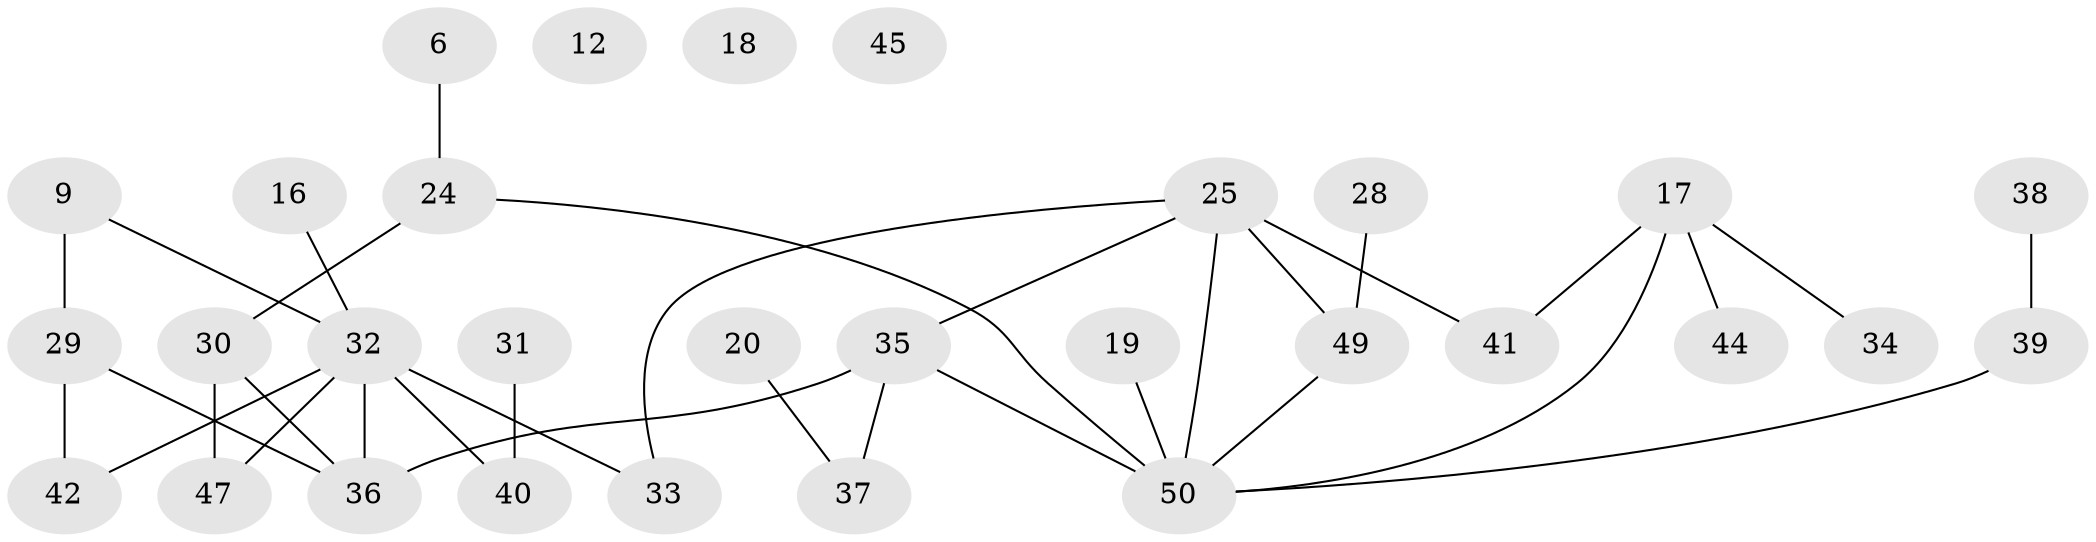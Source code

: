 // original degree distribution, {3: 0.32, 1: 0.28, 2: 0.16, 6: 0.02, 0: 0.06, 4: 0.16}
// Generated by graph-tools (version 1.1) at 2025/43/03/04/25 21:43:35]
// undirected, 30 vertices, 34 edges
graph export_dot {
graph [start="1"]
  node [color=gray90,style=filled];
  6;
  9 [super="+2"];
  12;
  16;
  17 [super="+5+10"];
  18;
  19;
  20;
  24;
  25 [super="+8+15+21"];
  28;
  29;
  30 [super="+22"];
  31;
  32 [super="+7"];
  33 [super="+14"];
  34;
  35;
  36;
  37;
  38;
  39 [super="+23"];
  40;
  41;
  42 [super="+11"];
  44;
  45;
  47 [super="+27"];
  49;
  50 [super="+26+48"];
  6 -- 24;
  9 -- 29 [weight=2];
  9 -- 32;
  16 -- 32;
  17 -- 44;
  17 -- 34;
  17 -- 41;
  17 -- 50;
  19 -- 50 [weight=2];
  20 -- 37;
  24 -- 30 [weight=2];
  24 -- 50;
  25 -- 35;
  25 -- 49;
  25 -- 33;
  25 -- 41;
  25 -- 50;
  28 -- 49;
  29 -- 36;
  29 -- 42;
  30 -- 36;
  30 -- 47;
  31 -- 40;
  32 -- 36;
  32 -- 40;
  32 -- 42;
  32 -- 47 [weight=2];
  32 -- 33;
  35 -- 36;
  35 -- 37;
  35 -- 50;
  38 -- 39;
  39 -- 50;
  49 -- 50;
}
